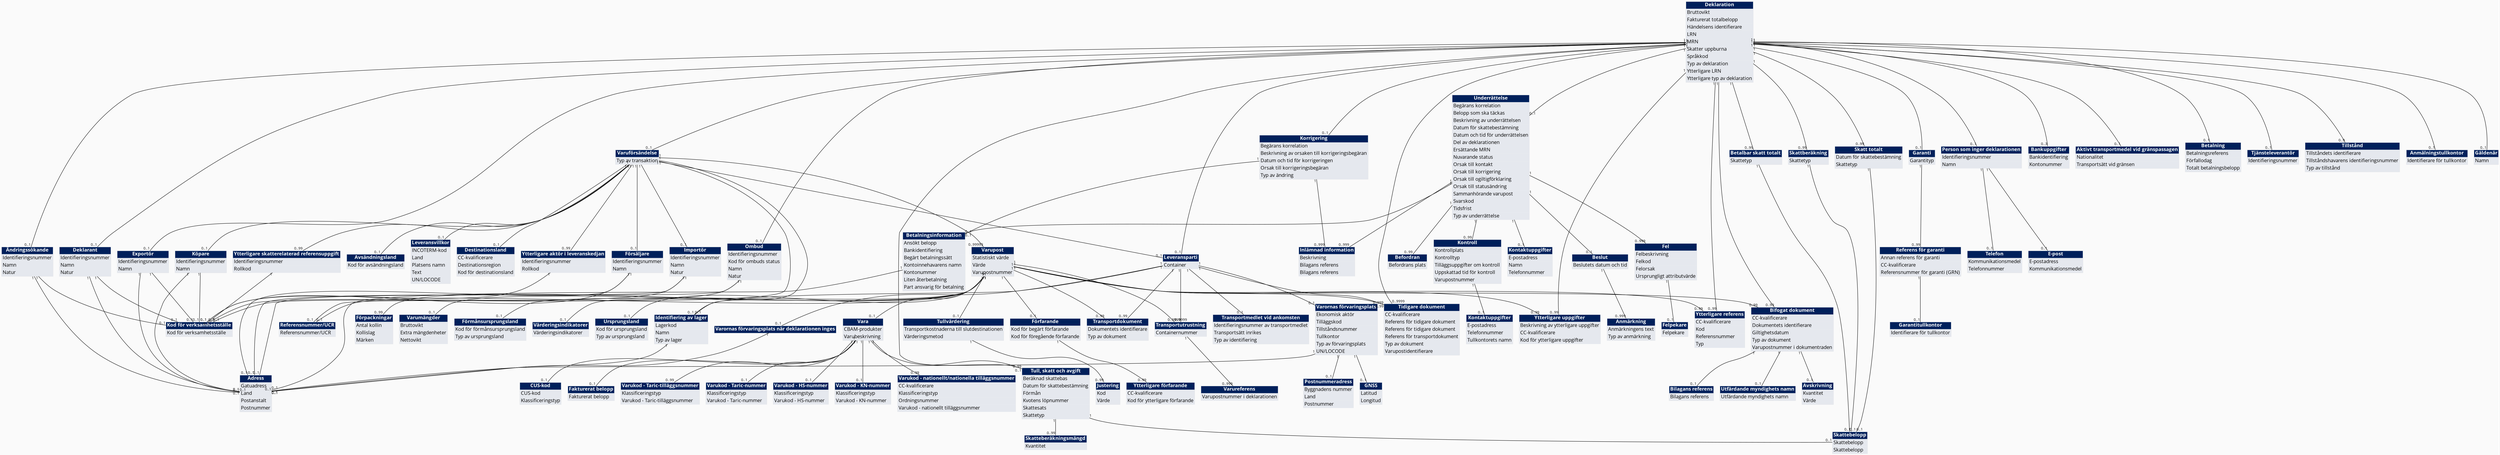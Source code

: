 Graph ClassDiagram {
bgcolor="#fafafa"
node [shape=plain, fontname="Open Sans"]
edge [fontname="Open Sans" width="2"]
"FIg-066" -- "FIg-029" [headlabel="0..1" taillabel="1" fontsize=10]
"FIg-134" -- "FIg-029" [headlabel="0..1" taillabel="1" fontsize=10]
"FIg-014" -- "FIg-037" [headlabel="0..1" taillabel="1" fontsize=10]
"FIg-014" -- "FIg-012" [headlabel="0..999" taillabel="1" fontsize=10]
"FIg-038" -- "FIg-029" [headlabel="0..1" taillabel="1" fontsize=10]
"FIg-038" -- "FIg-083" [headlabel="0..1" taillabel="1" fontsize=10]
"FIg-063" -- "FIg-083" [headlabel="0..1" taillabel="1" fontsize=10]
"FIg-063" -- "FIg-029" [headlabel="0..1" taillabel="1" fontsize=10]
"FIg-045" -- "FIg-087" [headlabel="0..1" taillabel="1" fontsize=10]
"FIg-045" -- "FIg-133" [headlabel="0..1" taillabel="1" fontsize=10]
"FIg-045" -- "FIg-086" [headlabel="0..99" taillabel="1" fontsize=10]
"FIg-045" -- "FIg-082" [headlabel="0..1" taillabel="1" fontsize=10]
"FIg-045" -- "FIg-081" [headlabel="0..1" taillabel="1" fontsize=10]
"FIg-045" -- "FIg-101" [headlabel="0..99" taillabel="1" fontsize=10]
"FIg-045" -- "FIg-047" [headlabel="0..1" taillabel="1" fontsize=10]
"FIg-045" -- "FIg-088" [headlabel="0..99" taillabel="1" fontsize=10]
"FIg-075" -- "FIg-127" [headlabel="0..1" taillabel="1" fontsize=10]
"FIg-075" -- "FIg-076" [headlabel="0..1" taillabel="1" fontsize=10]
"FIg-075" -- "FIg-073" [headlabel="0..1" taillabel="1" fontsize=10]
"FIg-075" -- "FIg-122" [headlabel="0..99" taillabel="1" fontsize=10]
"FIg-075" -- "FIg-135" [headlabel="0..999" taillabel="1" fontsize=10]
"FIg-075" -- "FIg-044" [headlabel="0..9999" taillabel="1" fontsize=10]
"FIg-075" -- "FIg-132" [headlabel="0..1" taillabel="1" fontsize=10]
"FIg-019" -- "FIg-016" [headlabel="0..1" taillabel="1" fontsize=10]
"FIg-093" -- "FIg-094" [headlabel="0..99" taillabel="1" fontsize=10]
"FIg-015" -- "FIg-011" [headlabel="0..999" taillabel="1" fontsize=10]
"FIg-036" -- "FIg-083" [headlabel="0..1" taillabel="1" fontsize=10]
"FIg-036" -- "FIg-029" [headlabel="0..1" taillabel="1" fontsize=10]
"FIg-001" -- "FIg-102" [headlabel="0..99" taillabel="1" fontsize=10]
"FIg-001" -- "FIg-111" [headlabel="0..99" taillabel="1" fontsize=10]
"FIg-001" -- "FIg-135" [headlabel="0..9999" taillabel="1" fontsize=10]
"FIg-001" -- "FIg-075" [headlabel="0..1" taillabel="1" fontsize=10]
"FIg-001" -- "FIg-038" [headlabel="0..1" taillabel="1" fontsize=10]
"FIg-001" -- "FIg-099" [headlabel="0..1" taillabel="1" fontsize=10]
"FIg-001" -- "FIg-101" [headlabel="0..1" taillabel="1" fontsize=10]
"FIg-001" -- "FIg-031" [headlabel="0..1" taillabel="1" fontsize=10]
"FIg-001" -- "FIg-053" [headlabel="0..99" taillabel="1" fontsize=10]
"FIg-001" -- "FIg-062" [headlabel="0..3" taillabel="1" fontsize=10]
"FIg-001" -- "FIg-028" [headlabel="0..1" taillabel="1" fontsize=10]
"FIg-001" -- "FIg-085" [headlabel="0..1" taillabel="1" fontsize=10]
"FIg-001" -- "FIg-033" [headlabel="0..1" taillabel="1" fontsize=10]
"FIg-001" -- "FIg-060" [headlabel="0..1" taillabel="1" fontsize=10]
"FIg-001" -- "FIg-079" [headlabel="0..1" taillabel="1" fontsize=10]
"FIg-001" -- "FIg-050" [headlabel="0..99" taillabel="1" fontsize=10]
"FIg-001" -- "FIg-014" [headlabel="0..1" taillabel="1" fontsize=10]
"FIg-001" -- "FIg-032" [headlabel="0..9" taillabel="1" fontsize=10]
"FIg-001" -- "FIg-036" [headlabel="0..1" taillabel="1" fontsize=10]
"FIg-001" -- "FIg-116" [headlabel="0..1" taillabel="1" fontsize=10]
"FIg-001" -- "FIg-119" [headlabel="0..1" taillabel="1" fontsize=10]
"FIg-001" -- "FIg-057" [headlabel="0..99" taillabel="1" fontsize=10]
"FIg-001" -- "FIg-026" [headlabel="0..1" taillabel="1" fontsize=10]
"FIg-001" -- "FIg-034" [headlabel="0..1" taillabel="1" fontsize=10]
"FIg-001" -- "FIg-136" [headlabel="0..99" taillabel="1" fontsize=10]
"FIg-101" -- "FIg-091" [headlabel="0..99" taillabel="1" fontsize=10]
"FIg-101" -- "FIg-059" [headlabel="0..1" taillabel="1" fontsize=10]
"FIg-017" -- "FIg-023" [headlabel="0..1" taillabel="1" fontsize=10]
"FIg-033" -- "FIg-083" [headlabel="0..1" taillabel="1" fontsize=10]
"FIg-033" -- "FIg-029" [headlabel="0..1" taillabel="1" fontsize=10]
"FIg-078" -- "FIg-052" [headlabel="0..99" taillabel="1" fontsize=10]
"FIg-078" -- "FIg-045" [headlabel="0..1" taillabel="1" fontsize=10]
"FIg-078" -- "FIg-102" [headlabel="0..99" taillabel="1" fontsize=10]
"FIg-078" -- "FIg-126" [headlabel="0..1" taillabel="1" fontsize=10]
"FIg-078" -- "FIg-044" [headlabel="0..9999" taillabel="1" fontsize=10]
"FIg-078" -- "FIg-100" [headlabel="0..1" taillabel="1" fontsize=10]
"FIg-078" -- "FIg-122" [headlabel="0..99" taillabel="1" fontsize=10]
"FIg-078" -- "FIg-113" [headlabel="0..1" taillabel="1" fontsize=10]
"FIg-078" -- "FIg-136" [headlabel="0..99" taillabel="1" fontsize=10]
"FIg-078" -- "FIg-093" [headlabel="0..1" taillabel="1" fontsize=10]
"FIg-078" -- "FIg-111" [headlabel="0..99" taillabel="1" fontsize=10]
"FIg-078" -- "FIg-135" [headlabel="0..99" taillabel="1" fontsize=10]
"FIg-078" -- "FIg-089" [headlabel="0..1" taillabel="1" fontsize=10]
"FIg-078" -- "FIg-103" [headlabel="0..1" taillabel="1" fontsize=10]
"FIg-078" -- "FIg-130" [headlabel="0..1" taillabel="1" fontsize=10]
"FIg-119" -- "FIg-126" [headlabel="0..1" taillabel="1" fontsize=10]
"FIg-119" -- "FIg-066" [headlabel="0..99" taillabel="1" fontsize=10]
"FIg-119" -- "FIg-071" [headlabel="0..1" taillabel="1" fontsize=10]
"FIg-119" -- "FIg-078" [headlabel="0..99999" taillabel="1" fontsize=10]
"FIg-119" -- "FIg-134" [headlabel="0..99" taillabel="1" fontsize=10]
"FIg-119" -- "FIg-125" [headlabel="0..1" taillabel="1" fontsize=10]
"FIg-119" -- "FIg-063" [headlabel="0..1" taillabel="1" fontsize=10]
"FIg-119" -- "FIg-077" [headlabel="0..1" taillabel="1" fontsize=10]
"FIg-119" -- "FIg-067" [headlabel="0..1" taillabel="1" fontsize=10]
"FIg-119" -- "FIg-092" [headlabel="0..1" taillabel="1" fontsize=10]
"FIg-119" -- "FIg-132" [headlabel="0..1" taillabel="1" fontsize=10]
"FIg-119" -- "FIg-075" [headlabel="0..1" taillabel="1" fontsize=10]
"FIg-099" -- "FIg-120" [headlabel="0..99" taillabel="1" fontsize=10]
"FIg-120" -- "FIg-004" [headlabel="0..1" taillabel="1" fontsize=10]
"FIg-132" -- "FIg-083" [headlabel="0..1" taillabel="1" fontsize=10]
"FIg-067" -- "FIg-083" [headlabel="0..1" taillabel="1" fontsize=10]
"FIg-067" -- "FIg-029" [headlabel="0..1" taillabel="1" fontsize=10]
"FIg-127" -- "FIg-131" [headlabel="0..1" taillabel="1" fontsize=10]
"FIg-127" -- "FIg-069" [headlabel="0..1" taillabel="1" fontsize=10]
"FIg-127" -- "FIg-083" [headlabel="0..1" taillabel="1" fontsize=10]
"FIg-076" -- "FIg-083" [headlabel="0..1" taillabel="1" fontsize=10]
"FIg-028" -- "FIg-019" [headlabel="0..99" taillabel="1" fontsize=10]
"FIg-028" -- "FIg-009" [headlabel="0..1" taillabel="1" fontsize=10]
"FIg-028" -- "FIg-017" [headlabel="0..999" taillabel="1" fontsize=10]
"FIg-028" -- "FIg-037" [headlabel="0..1" taillabel="1" fontsize=10]
"FIg-028" -- "FIg-024" [headlabel="0..99" taillabel="1" fontsize=10]
"FIg-028" -- "FIg-015" [headlabel="0..1" taillabel="1" fontsize=10]
"FIg-028" -- "FIg-012" [headlabel="0..999" taillabel="1" fontsize=10]
"FIg-037" -- "FIg-083" [headlabel="0..1" taillabel="1" fontsize=10]
"FIg-113" -- "FIg-097" [headlabel="0..99" taillabel="1" fontsize=10]
"FIg-026" -- "FIg-083" [headlabel="0..1" taillabel="1" fontsize=10]
"FIg-026" -- "FIg-029" [headlabel="0..1" taillabel="1" fontsize=10]
"FIg-125" -- "FIg-083" [headlabel="0..1" taillabel="1" fontsize=10]
"FIg-125" -- "FIg-029" [headlabel="0..1" taillabel="1" fontsize=10]
"FIg-031" -- "FIg-043" [headlabel="0..1" taillabel="1" fontsize=10]
"FIg-031" -- "FIg-105" [headlabel="0..1" taillabel="1" fontsize=10]
"FIg-136" -- "FIg-137" [headlabel="0..1" taillabel="1" fontsize=10]
"FIg-136" -- "FIg-108" [headlabel="0..1" taillabel="1" fontsize=10]
"FIg-136" -- "FIg-042" [headlabel="0..1" taillabel="1" fontsize=10]
"FIg-053" -- "FIg-059" [headlabel="0..1" taillabel="1" fontsize=10]
"FIg-057" -- "FIg-059" [headlabel="0..1" taillabel="1" fontsize=10]
"FIg-050" -- "FIg-059" [headlabel="0..1" taillabel="1" fontsize=10]
"FIg-044" -- "FIg-070" [headlabel="0..999" taillabel="1" fontsize=10]
"FIg-083" [label=<<table border="0" cellspacing="0" cellborder="1" color="#E3E5E9"><tr><td bgcolor="#00205B"><font color="white"><b>Adress</b></font></td></tr><tr><td bgcolor="#e5e8ee" align="left" sides="LR">Gatuadress</td></tr><tr><td bgcolor="#e5e8ee" align="left" sides="LR">Land</td></tr><tr><td bgcolor="#e5e8ee" align="left" sides="LR">Postanstalt</td></tr><tr><td bgcolor="#e5e8ee" align="left" sides="LRB">Postnummer</td></tr></table>>]
"FIg-085" [label=<<table border="0" cellspacing="0" cellborder="1" color="#E3E5E9"><tr><td bgcolor="#00205B"><font color="white"><b>Aktivt transportmedel vid gränspassagen</b></font></td></tr><tr><td bgcolor="#e5e8ee" align="left" sides="LR">Nationalitet</td></tr><tr><td bgcolor="#e5e8ee" align="left" sides="LRB">Transportsätt vid gränsen</td></tr></table>>]
"FIg-038" [label=<<table border="0" cellspacing="0" cellborder="1" color="#E3E5E9"><tr><td bgcolor="#00205B"><font color="white"><b>Ändringssökande</b></font></td></tr><tr><td bgcolor="#e5e8ee" align="left" sides="LR">Identifieringsnummer</td></tr><tr><td bgcolor="#e5e8ee" align="left" sides="LR">Namn</td></tr><tr><td bgcolor="#e5e8ee" align="left" sides="LRB">Natur</td></tr></table>>]
"FIg-116" [label=<<table border="0" cellspacing="0" cellborder="1" color="#E3E5E9"><tr><td bgcolor="#00205B"><font color="white"><b>Anmälningstullkontor</b></font></td></tr><tr><td bgcolor="#e5e8ee" align="left" sides="LRB">Identifierare för tullkontor</td></tr></table>>]
"FIg-011" [label=<<table border="0" cellspacing="0" cellborder="1" color="#E3E5E9"><tr><td bgcolor="#00205B"><font color="white"><b>Anmärkning</b></font></td></tr><tr><td bgcolor="#e5e8ee" align="left" sides="LR">Anmärkningens text</td></tr><tr><td bgcolor="#e5e8ee" align="left" sides="LRB">Typ av anmärkning</td></tr></table>>]
"FIg-071" [label=<<table border="0" cellspacing="0" cellborder="1" color="#E3E5E9"><tr><td bgcolor="#00205B"><font color="white"><b>Avsändningsland</b></font></td></tr><tr><td bgcolor="#e5e8ee" align="left" sides="LRB">Kod för avsändningsland</td></tr></table>>]
"FIg-108" [label=<<table border="0" cellspacing="0" cellborder="1" color="#E3E5E9"><tr><td bgcolor="#00205B"><font color="white"><b>Avskrivning</b></font></td></tr><tr><td bgcolor="#e5e8ee" align="left" sides="LR">Kvantitet</td></tr><tr><td bgcolor="#e5e8ee" align="left" sides="LRB">Värde</td></tr></table>>]
"FIg-062" [label=<<table border="0" cellspacing="0" cellborder="1" color="#E3E5E9"><tr><td bgcolor="#00205B"><font color="white"><b>Bankuppgifter</b></font></td></tr><tr><td bgcolor="#e5e8ee" align="left" sides="LR">Bankidentifiering</td></tr><tr><td bgcolor="#e5e8ee" align="left" sides="LRB">Kontonummer</td></tr></table>>]
"FIg-024" [label=<<table border="0" cellspacing="0" cellborder="1" color="#E3E5E9"><tr><td bgcolor="#00205B"><font color="white"><b>Befordran</b></font></td></tr><tr><td bgcolor="#e5e8ee" align="left" sides="LRB">Befordrans plats</td></tr></table>>]
"FIg-015" [label=<<table border="0" cellspacing="0" cellborder="1" color="#E3E5E9"><tr><td bgcolor="#00205B"><font color="white"><b>Beslut</b></font></td></tr><tr><td bgcolor="#e5e8ee" align="left" sides="LRB">Beslutets datum och tid</td></tr></table>>]
"FIg-057" [label=<<table border="0" cellspacing="0" cellborder="1" color="#E3E5E9"><tr><td bgcolor="#00205B"><font color="white"><b>Betalbar skatt totalt</b></font></td></tr><tr><td bgcolor="#e5e8ee" align="left" sides="LRB">Skattetyp</td></tr></table>>]
"FIg-060" [label=<<table border="0" cellspacing="0" cellborder="1" color="#E3E5E9"><tr><td bgcolor="#00205B"><font color="white"><b>Betalning</b></font></td></tr><tr><td bgcolor="#e5e8ee" align="left" sides="LR">Betalningsreferens</td></tr><tr><td bgcolor="#e5e8ee" align="left" sides="LR">Förfallodag</td></tr><tr><td bgcolor="#e5e8ee" align="left" sides="LRB">Totalt betalningsbelopp</td></tr></table>>]
"FIg-037" [label=<<table border="0" cellspacing="0" cellborder="1" color="#E3E5E9"><tr><td bgcolor="#00205B"><font color="white"><b>Betalningsinformation</b></font></td></tr><tr><td bgcolor="#e5e8ee" align="left" sides="LR">Ansökt belopp</td></tr><tr><td bgcolor="#e5e8ee" align="left" sides="LR">Bankidentifiering</td></tr><tr><td bgcolor="#e5e8ee" align="left" sides="LR">Begärt betalningssätt</td></tr><tr><td bgcolor="#e5e8ee" align="left" sides="LR">Kontoinnehavarens namn</td></tr><tr><td bgcolor="#e5e8ee" align="left" sides="LR">Kontonummer</td></tr><tr><td bgcolor="#e5e8ee" align="left" sides="LR">Liten återbetalning</td></tr><tr><td bgcolor="#e5e8ee" align="left" sides="LRB">Part ansvarig för betalning</td></tr></table>>]
"FIg-136" [label=<<table border="0" cellspacing="0" cellborder="1" color="#E3E5E9"><tr><td bgcolor="#00205B"><font color="white"><b>Bifogat dokument</b></font></td></tr><tr><td bgcolor="#e5e8ee" align="left" sides="LR">CC-kvalificerare</td></tr><tr><td bgcolor="#e5e8ee" align="left" sides="LR">Dokumentets identifierare</td></tr><tr><td bgcolor="#e5e8ee" align="left" sides="LR">Giltighetsdatum</td></tr><tr><td bgcolor="#e5e8ee" align="left" sides="LR">Typ av dokument</td></tr><tr><td bgcolor="#e5e8ee" align="left" sides="LRB">Varupostnummer i dokumentraden</td></tr></table>>]
"FIg-042" [label=<<table border="0" cellspacing="0" cellborder="1" color="#E3E5E9"><tr><td bgcolor="#00205B"><font color="white"><b>Bilagans referens</b></font></td></tr><tr><td bgcolor="#e5e8ee" align="left" sides="LRB">Bilagans referens</td></tr></table>>]
"FIg-087" [label=<<table border="0" cellspacing="0" cellborder="1" color="#E3E5E9"><tr><td bgcolor="#00205B"><font color="white"><b>CUS-kod</b></font></td></tr><tr><td bgcolor="#e5e8ee" align="left" sides="LR">CUS-kod</td></tr><tr><td bgcolor="#e5e8ee" align="left" sides="LRB">Klassificeringstyp</td></tr></table>>]
"FIg-036" [label=<<table border="0" cellspacing="0" cellborder="1" color="#E3E5E9"><tr><td bgcolor="#00205B"><font color="white"><b>Deklarant</b></font></td></tr><tr><td bgcolor="#e5e8ee" align="left" sides="LR">Identifieringsnummer</td></tr><tr><td bgcolor="#e5e8ee" align="left" sides="LR">Namn</td></tr><tr><td bgcolor="#e5e8ee" align="left" sides="LRB">Natur</td></tr></table>>]
"FIg-001" [label=<<table border="0" cellspacing="0" cellborder="1" color="#E3E5E9"><tr><td bgcolor="#00205B"><font color="white"><b>Deklaration</b></font></td></tr><tr><td bgcolor="#e5e8ee" align="left" sides="LR">Bruttovikt</td></tr><tr><td bgcolor="#e5e8ee" align="left" sides="LR">Fakturerat totalbelopp</td></tr><tr><td bgcolor="#e5e8ee" align="left" sides="LR">Händelsens identifierare</td></tr><tr><td bgcolor="#e5e8ee" align="left" sides="LR">LRN</td></tr><tr><td bgcolor="#e5e8ee" align="left" sides="LR">MRN</td></tr><tr><td bgcolor="#e5e8ee" align="left" sides="LR">Skatter uppburna</td></tr><tr><td bgcolor="#e5e8ee" align="left" sides="LR">Språkkod</td></tr><tr><td bgcolor="#e5e8ee" align="left" sides="LR">Typ av deklaration</td></tr><tr><td bgcolor="#e5e8ee" align="left" sides="LR">Ytterligare LRN</td></tr><tr><td bgcolor="#e5e8ee" align="left" sides="LRB">Ytterligare typ av deklaration</td></tr></table>>]
"FIg-092" [label=<<table border="0" cellspacing="0" cellborder="1" color="#E3E5E9"><tr><td bgcolor="#00205B"><font color="white"><b>Destinationsland</b></font></td></tr><tr><td bgcolor="#e5e8ee" align="left" sides="LR">CC-kvalificerare</td></tr><tr><td bgcolor="#e5e8ee" align="left" sides="LR">Destinationsregion</td></tr><tr><td bgcolor="#e5e8ee" align="left" sides="LRB">Kod för destinationsland</td></tr></table>>]
"FIg-105" [label=<<table border="0" cellspacing="0" cellborder="1" color="#E3E5E9"><tr><td bgcolor="#00205B"><font color="white"><b>E-post</b></font></td></tr><tr><td bgcolor="#e5e8ee" align="left" sides="LR">E-postadress</td></tr><tr><td bgcolor="#e5e8ee" align="left" sides="LRB">Kommunikationsmedel</td></tr></table>>]
"FIg-033" [label=<<table border="0" cellspacing="0" cellborder="1" color="#E3E5E9"><tr><td bgcolor="#00205B"><font color="white"><b>Exportör</b></font></td></tr><tr><td bgcolor="#e5e8ee" align="left" sides="LR">Identifieringsnummer</td></tr><tr><td bgcolor="#e5e8ee" align="left" sides="LRB">Namn</td></tr></table>>]
"FIg-133" [label=<<table border="0" cellspacing="0" cellborder="1" color="#E3E5E9"><tr><td bgcolor="#00205B"><font color="white"><b>Fakturerat belopp</b></font></td></tr><tr><td bgcolor="#e5e8ee" align="left" sides="LRB">Fakturerat belopp</td></tr></table>>]
"FIg-017" [label=<<table border="0" cellspacing="0" cellborder="1" color="#E3E5E9"><tr><td bgcolor="#00205B"><font color="white"><b>Fel</b></font></td></tr><tr><td bgcolor="#e5e8ee" align="left" sides="LR">Felbeskrivning</td></tr><tr><td bgcolor="#e5e8ee" align="left" sides="LR">Felkod</td></tr><tr><td bgcolor="#e5e8ee" align="left" sides="LR">Felorsak</td></tr><tr><td bgcolor="#e5e8ee" align="left" sides="LRB">Ursprungligt attributvärde</td></tr></table>>]
"FIg-023" [label=<<table border="0" cellspacing="0" cellborder="1" color="#E3E5E9"><tr><td bgcolor="#00205B"><font color="white"><b>Felpekare</b></font></td></tr><tr><td bgcolor="#e5e8ee" align="left" sides="LRB">Felpekare</td></tr></table>>]
"FIg-113" [label=<<table border="0" cellspacing="0" cellborder="1" color="#E3E5E9"><tr><td bgcolor="#00205B"><font color="white"><b>Förfarande</b></font></td></tr><tr><td bgcolor="#e5e8ee" align="left" sides="LR">Kod för begärt förfarande</td></tr><tr><td bgcolor="#e5e8ee" align="left" sides="LRB">Kod för föregående förfarande</td></tr></table>>]
"FIg-103" [label=<<table border="0" cellspacing="0" cellborder="1" color="#E3E5E9"><tr><td bgcolor="#00205B"><font color="white"><b>Förmånsursprungsland</b></font></td></tr><tr><td bgcolor="#e5e8ee" align="left" sides="LR">Kod för förmånsursprungsland</td></tr><tr><td bgcolor="#e5e8ee" align="left" sides="LRB">Typ av ursprungsland</td></tr></table>>]
"FIg-052" [label=<<table border="0" cellspacing="0" cellborder="1" color="#E3E5E9"><tr><td bgcolor="#00205B"><font color="white"><b>Förpackningar</b></font></td></tr><tr><td bgcolor="#e5e8ee" align="left" sides="LR">Antal kollin</td></tr><tr><td bgcolor="#e5e8ee" align="left" sides="LR">Kollislag</td></tr><tr><td bgcolor="#e5e8ee" align="left" sides="LRB">Märken</td></tr></table>>]
"FIg-125" [label=<<table border="0" cellspacing="0" cellborder="1" color="#E3E5E9"><tr><td bgcolor="#00205B"><font color="white"><b>Försäljare</b></font></td></tr><tr><td bgcolor="#e5e8ee" align="left" sides="LR">Identifieringsnummer</td></tr><tr><td bgcolor="#e5e8ee" align="left" sides="LRB">Namn</td></tr></table>>]
"FIg-034" [label=<<table border="0" cellspacing="0" cellborder="1" color="#E3E5E9"><tr><td bgcolor="#00205B"><font color="white"><b>Gäldenär</b></font></td></tr><tr><td bgcolor="#e5e8ee" align="left" sides="LRB">Namn</td></tr></table>>]
"FIg-099" [label=<<table border="0" cellspacing="0" cellborder="1" color="#E3E5E9"><tr><td bgcolor="#00205B"><font color="white"><b>Garanti</b></font></td></tr><tr><td bgcolor="#e5e8ee" align="left" sides="LRB">Garantityp</td></tr></table>>]
"FIg-004" [label=<<table border="0" cellspacing="0" cellborder="1" color="#E3E5E9"><tr><td bgcolor="#00205B"><font color="white"><b>Garantitullkontor</b></font></td></tr><tr><td bgcolor="#e5e8ee" align="left" sides="LRB">Identifierare för tullkontor</td></tr></table>>]
"FIg-069" [label=<<table border="0" cellspacing="0" cellborder="1" color="#E3E5E9"><tr><td bgcolor="#00205B"><font color="white"><b>GNSS</b></font></td></tr><tr><td bgcolor="#e5e8ee" align="left" sides="LR">Latitud</td></tr><tr><td bgcolor="#e5e8ee" align="left" sides="LRB">Longitud</td></tr></table>>]
"FIg-132" [label=<<table border="0" cellspacing="0" cellborder="1" color="#E3E5E9"><tr><td bgcolor="#00205B"><font color="white"><b>Identifiering av lager</b></font></td></tr><tr><td bgcolor="#e5e8ee" align="left" sides="LR">Lagerkod</td></tr><tr><td bgcolor="#e5e8ee" align="left" sides="LR">Namn</td></tr><tr><td bgcolor="#e5e8ee" align="left" sides="LRB">Typ av lager</td></tr></table>>]
"FIg-067" [label=<<table border="0" cellspacing="0" cellborder="1" color="#E3E5E9"><tr><td bgcolor="#00205B"><font color="white"><b>Importör</b></font></td></tr><tr><td bgcolor="#e5e8ee" align="left" sides="LR">Identifieringsnummer</td></tr><tr><td bgcolor="#e5e8ee" align="left" sides="LR">Namn</td></tr><tr><td bgcolor="#e5e8ee" align="left" sides="LRB">Natur</td></tr></table>>]
"FIg-012" [label=<<table border="0" cellspacing="0" cellborder="1" color="#E3E5E9"><tr><td bgcolor="#00205B"><font color="white"><b>Inlämnad information</b></font></td></tr><tr><td bgcolor="#e5e8ee" align="left" sides="LR">Beskrivning</td></tr><tr><td bgcolor="#e5e8ee" align="left" sides="LR">Bilagans referens</td></tr><tr><td bgcolor="#e5e8ee" align="left" sides="LR">Bilagans referens</td></tr></table>>]
"FIg-094" [label=<<table border="0" cellspacing="0" cellborder="1" color="#E3E5E9"><tr><td bgcolor="#00205B"><font color="white"><b>Justering</b></font></td></tr><tr><td bgcolor="#e5e8ee" align="left" sides="LR">Kod</td></tr><tr><td bgcolor="#e5e8ee" align="left" sides="LRB">Värde</td></tr></table>>]
"FIg-029" [label=<<table border="0" cellspacing="0" cellborder="1" color="#E3E5E9"><tr><td bgcolor="#00205B"><font color="white"><b>Kod för verksamhetsställe</b></font></td></tr><tr><td bgcolor="#e5e8ee" align="left" sides="LRB">Kod för verksamhetsställe</td></tr></table>>]
"FIg-016" [label=<<table border="0" cellspacing="0" cellborder="1" color="#E3E5E9"><tr><td bgcolor="#00205B"><font color="white"><b>Kontaktuppgifter</b></font></td></tr><tr><td bgcolor="#e5e8ee" align="left" sides="LR">E-postadress</td></tr><tr><td bgcolor="#e5e8ee" align="left" sides="LR">Telefonnummer</td></tr><tr><td bgcolor="#e5e8ee" align="left" sides="LRB">Tullkontorets namn</td></tr></table>>]
"FIg-009" [label=<<table border="0" cellspacing="0" cellborder="1" color="#E3E5E9"><tr><td bgcolor="#00205B"><font color="white"><b>Kontaktuppgifter</b></font></td></tr><tr><td bgcolor="#e5e8ee" align="left" sides="LR">E-postadress</td></tr><tr><td bgcolor="#e5e8ee" align="left" sides="LR">Namn</td></tr><tr><td bgcolor="#e5e8ee" align="left" sides="LRB">Telefonnummer</td></tr></table>>]
"FIg-019" [label=<<table border="0" cellspacing="0" cellborder="1" color="#E3E5E9"><tr><td bgcolor="#00205B"><font color="white"><b>Kontroll</b></font></td></tr><tr><td bgcolor="#e5e8ee" align="left" sides="LR">Kontrollplats</td></tr><tr><td bgcolor="#e5e8ee" align="left" sides="LR">Kontrolltyp</td></tr><tr><td bgcolor="#e5e8ee" align="left" sides="LR">Tilläggsuppgifter om kontroll</td></tr><tr><td bgcolor="#e5e8ee" align="left" sides="LR">Uppskattad tid för kontroll</td></tr><tr><td bgcolor="#e5e8ee" align="left" sides="LRB">Varupostnummer</td></tr></table>>]
"FIg-063" [label=<<table border="0" cellspacing="0" cellborder="1" color="#E3E5E9"><tr><td bgcolor="#00205B"><font color="white"><b>Köpare</b></font></td></tr><tr><td bgcolor="#e5e8ee" align="left" sides="LR">Identifieringsnummer</td></tr><tr><td bgcolor="#e5e8ee" align="left" sides="LRB">Namn</td></tr></table>>]
"FIg-014" [label=<<table border="0" cellspacing="0" cellborder="1" color="#E3E5E9"><tr><td bgcolor="#00205B"><font color="white"><b>Korrigering</b></font></td></tr><tr><td bgcolor="#e5e8ee" align="left" sides="LR">Begärans korrelation</td></tr><tr><td bgcolor="#e5e8ee" align="left" sides="LR">Beskrivning av orsaken till korrigeringsbegäran</td></tr><tr><td bgcolor="#e5e8ee" align="left" sides="LR">Datum och tid för korrigeringen</td></tr><tr><td bgcolor="#e5e8ee" align="left" sides="LR">Orsak till korrigeringsbegäran</td></tr><tr><td bgcolor="#e5e8ee" align="left" sides="LRB">Typ av ändring</td></tr></table>>]
"FIg-075" [label=<<table border="0" cellspacing="0" cellborder="1" color="#E3E5E9"><tr><td bgcolor="#00205B"><font color="white"><b>Leveransparti</b></font></td></tr><tr><td bgcolor="#e5e8ee" align="left" sides="LR">Container</td></tr></table>>]
"FIg-077" [label=<<table border="0" cellspacing="0" cellborder="1" color="#E3E5E9"><tr><td bgcolor="#00205B"><font color="white"><b>Leveransvillkor</b></font></td></tr><tr><td bgcolor="#e5e8ee" align="left" sides="LR">INCOTERM-kod</td></tr><tr><td bgcolor="#e5e8ee" align="left" sides="LR">Land</td></tr><tr><td bgcolor="#e5e8ee" align="left" sides="LR">Platsens namn</td></tr><tr><td bgcolor="#e5e8ee" align="left" sides="LR">Text</td></tr><tr><td bgcolor="#e5e8ee" align="left" sides="LRB">UN/LOCODE</td></tr></table>>]
"FIg-026" [label=<<table border="0" cellspacing="0" cellborder="1" color="#E3E5E9"><tr><td bgcolor="#00205B"><font color="white"><b>Ombud</b></font></td></tr><tr><td bgcolor="#e5e8ee" align="left" sides="LR">Identifieringsnummer</td></tr><tr><td bgcolor="#e5e8ee" align="left" sides="LR">Kod för ombuds status</td></tr><tr><td bgcolor="#e5e8ee" align="left" sides="LR">Namn</td></tr><tr><td bgcolor="#e5e8ee" align="left" sides="LR">Natur</td></tr></table>>]
"FIg-031" [label=<<table border="0" cellspacing="0" cellborder="1" color="#E3E5E9"><tr><td bgcolor="#00205B"><font color="white"><b>Person som inger deklarationen</b></font></td></tr><tr><td bgcolor="#e5e8ee" align="left" sides="LR">Identifieringsnummer</td></tr><tr><td bgcolor="#e5e8ee" align="left" sides="LR">Namn</td></tr></table>>]
"FIg-131" [label=<<table border="0" cellspacing="0" cellborder="1" color="#E3E5E9"><tr><td bgcolor="#00205B"><font color="white"><b>Postnummeradress</b></font></td></tr><tr><td bgcolor="#e5e8ee" align="left" sides="LR">Byggnadens nummer</td></tr><tr><td bgcolor="#e5e8ee" align="left" sides="LR">Land</td></tr><tr><td bgcolor="#e5e8ee" align="left" sides="LR">Postnummer</td></tr></table>>]
"FIg-120" [label=<<table border="0" cellspacing="0" cellborder="1" color="#E3E5E9"><tr><td bgcolor="#00205B"><font color="white"><b>Referens för garanti</b></font></td></tr><tr><td bgcolor="#e5e8ee" align="left" sides="LR">Annan referens för garanti</td></tr><tr><td bgcolor="#e5e8ee" align="left" sides="LR">CC-kvalificerare</td></tr><tr><td bgcolor="#e5e8ee" align="left" sides="LRB">Referensnummer för garanti (GRN)</td></tr></table>>]
"FIg-126" [label=<<table border="0" cellspacing="0" cellborder="1" color="#E3E5E9"><tr><td bgcolor="#00205B"><font color="white"><b>Referensnummer/UCR</b></font></td></tr><tr><td bgcolor="#e5e8ee" align="left" sides="LRB">Referensnummer/UCR</td></tr></table>>]
"FIg-050" [label=<<table border="0" cellspacing="0" cellborder="1" color="#E3E5E9"><tr><td bgcolor="#00205B"><font color="white"><b>Skatt totalt</b></font></td></tr><tr><td bgcolor="#e5e8ee" align="left" sides="LR">Datum för skattebestämning</td></tr><tr><td bgcolor="#e5e8ee" align="left" sides="LRB">Skattetyp</td></tr></table>>]
"FIg-053" [label=<<table border="0" cellspacing="0" cellborder="1" color="#E3E5E9"><tr><td bgcolor="#00205B"><font color="white"><b>Skattberäkning</b></font></td></tr><tr><td bgcolor="#e5e8ee" align="left" sides="LRB">Skattetyp</td></tr></table>>]
"FIg-059" [label=<<table border="0" cellspacing="0" cellborder="1" color="#E3E5E9"><tr><td bgcolor="#00205B"><font color="white"><b>Skattebelopp</b></font></td></tr><tr><td bgcolor="#e5e8ee" align="left" sides="LR">Skattebelopp</td></tr><tr><td bgcolor="#e5e8ee" align="left" sides="LR">Skattebelopp</td></tr></table>>]
"FIg-091" [label=<<table border="0" cellspacing="0" cellborder="1" color="#E3E5E9"><tr><td bgcolor="#00205B"><font color="white"><b>Skatteberäkningsmängd</b></font></td></tr><tr><td bgcolor="#e5e8ee" align="left" sides="LR">Kvantitet</td></tr></table>>]
"FIg-043" [label=<<table border="0" cellspacing="0" cellborder="1" color="#E3E5E9"><tr><td bgcolor="#00205B"><font color="white"><b>Telefon</b></font></td></tr><tr><td bgcolor="#e5e8ee" align="left" sides="LR">Kommunikationsmedel</td></tr><tr><td bgcolor="#e5e8ee" align="left" sides="LRB">Telefonnummer</td></tr></table>>]
"FIg-135" [label=<<table border="0" cellspacing="0" cellborder="1" color="#E3E5E9"><tr><td bgcolor="#00205B"><font color="white"><b>Tidigare dokument</b></font></td></tr><tr><td bgcolor="#e5e8ee" align="left" sides="LR">CC-kvalificerare</td></tr><tr><td bgcolor="#e5e8ee" align="left" sides="LR">Referens för tidigare dokument</td></tr><tr><td bgcolor="#e5e8ee" align="left" sides="LR">Referens för tidigare dokument</td></tr><tr><td bgcolor="#e5e8ee" align="left" sides="LR">Referens för transportdokument</td></tr><tr><td bgcolor="#e5e8ee" align="left" sides="LR">Typ av dokument</td></tr><tr><td bgcolor="#e5e8ee" align="left" sides="LRB">Varupostidentifierare</td></tr></table>>]
"FIg-032" [label=<<table border="0" cellspacing="0" cellborder="1" color="#E3E5E9"><tr><td bgcolor="#00205B"><font color="white"><b>Tillstånd</b></font></td></tr><tr><td bgcolor="#e5e8ee" align="left" sides="LR">Tillståndets identifierare</td></tr><tr><td bgcolor="#e5e8ee" align="left" sides="LR">Tillståndshavarens identifieringsnummer</td></tr><tr><td bgcolor="#e5e8ee" align="left" sides="LRB">Typ av tillstånd</td></tr></table>>]
"FIg-079" [label=<<table border="0" cellspacing="0" cellborder="1" color="#E3E5E9"><tr><td bgcolor="#00205B"><font color="white"><b>Tjänsteleverantör</b></font></td></tr><tr><td bgcolor="#e5e8ee" align="left" sides="LR">Identifieringsnummer</td></tr></table>>]
"FIg-122" [label=<<table border="0" cellspacing="0" cellborder="1" color="#E3E5E9"><tr><td bgcolor="#00205B"><font color="white"><b>Transportdokument</b></font></td></tr><tr><td bgcolor="#e5e8ee" align="left" sides="LR">Dokumentets identifierare</td></tr><tr><td bgcolor="#e5e8ee" align="left" sides="LRB">Typ av dokument</td></tr></table>>]
"FIg-073" [label=<<table border="0" cellspacing="0" cellborder="1" color="#E3E5E9"><tr><td bgcolor="#00205B"><font color="white"><b>Transportmedlet vid ankomsten</b></font></td></tr><tr><td bgcolor="#e5e8ee" align="left" sides="LR">Identifieringsnummer av transportmedlet</td></tr><tr><td bgcolor="#e5e8ee" align="left" sides="LR">Transportsätt inrikes</td></tr><tr><td bgcolor="#e5e8ee" align="left" sides="LRB">Typ av identifiering</td></tr></table>>]
"FIg-044" [label=<<table border="0" cellspacing="0" cellborder="1" color="#E3E5E9"><tr><td bgcolor="#00205B"><font color="white"><b>Transportutrustning</b></font></td></tr><tr><td bgcolor="#e5e8ee" align="left" sides="LR">Containernummer</td></tr></table>>]
"FIg-101" [label=<<table border="0" cellspacing="0" cellborder="1" color="#E3E5E9"><tr><td bgcolor="#00205B"><font color="white"><b>Tull, skatt och avgift</b></font></td></tr><tr><td bgcolor="#e5e8ee" align="left" sides="LR">Beräknad skattebas</td></tr><tr><td bgcolor="#e5e8ee" align="left" sides="LR">Datum för skattebestämning</td></tr><tr><td bgcolor="#e5e8ee" align="left" sides="LR">Förmån</td></tr><tr><td bgcolor="#e5e8ee" align="left" sides="LR">Kvotens löpnummer</td></tr><tr><td bgcolor="#e5e8ee" align="left" sides="LR">Skattesats</td></tr><tr><td bgcolor="#e5e8ee" align="left" sides="LR">Skattetyp</td></tr></table>>]
"FIg-093" [label=<<table border="0" cellspacing="0" cellborder="1" color="#E3E5E9"><tr><td bgcolor="#00205B"><font color="white"><b>Tullvärdering</b></font></td></tr><tr><td bgcolor="#e5e8ee" align="left" sides="LR">Transportkostnaderna till slutdestinationen</td></tr><tr><td bgcolor="#e5e8ee" align="left" sides="LRB">Värderingsmetod</td></tr></table>>]
"FIg-028" [label=<<table border="0" cellspacing="0" cellborder="1" color="#E3E5E9"><tr><td bgcolor="#00205B"><font color="white"><b>Underrättelse</b></font></td></tr><tr><td bgcolor="#e5e8ee" align="left" sides="LR">Begärans korrelation</td></tr><tr><td bgcolor="#e5e8ee" align="left" sides="LR">Belopp som ska täckas</td></tr><tr><td bgcolor="#e5e8ee" align="left" sides="LR">Beskrivning av underrättelsen</td></tr><tr><td bgcolor="#e5e8ee" align="left" sides="LR">Datum för skattebestämning</td></tr><tr><td bgcolor="#e5e8ee" align="left" sides="LR">Datum och tid för underrättelsen</td></tr><tr><td bgcolor="#e5e8ee" align="left" sides="LR">Del av deklarationen</td></tr><tr><td bgcolor="#e5e8ee" align="left" sides="LR">Ersättande MRN</td></tr><tr><td bgcolor="#e5e8ee" align="left" sides="LR">Nuvarande status</td></tr><tr><td bgcolor="#e5e8ee" align="left" sides="LR">Orsak till kontakt</td></tr><tr><td bgcolor="#e5e8ee" align="left" sides="LR">Orsak till korrigering</td></tr><tr><td bgcolor="#e5e8ee" align="left" sides="LR">Orsak till ogiltigförklaring</td></tr><tr><td bgcolor="#e5e8ee" align="left" sides="LR">Orsak till statusändring</td></tr><tr><td bgcolor="#e5e8ee" align="left" sides="LR">Sammanhörande varupost</td></tr><tr><td bgcolor="#e5e8ee" align="left" sides="LR">Svarskod</td></tr><tr><td bgcolor="#e5e8ee" align="left" sides="LR">Tidsfrist</td></tr><tr><td bgcolor="#e5e8ee" align="left" sides="LR">Typ av underrättelse</td></tr></table>>]
"FIg-100" [label=<<table border="0" cellspacing="0" cellborder="1" color="#E3E5E9"><tr><td bgcolor="#00205B"><font color="white"><b>Ursprungsland</b></font></td></tr><tr><td bgcolor="#e5e8ee" align="left" sides="LR">Kod för ursprungsland</td></tr><tr><td bgcolor="#e5e8ee" align="left" sides="LR">Typ av ursprungsland</td></tr></table>>]
"FIg-137" [label=<<table border="0" cellspacing="0" cellborder="1" color="#E3E5E9"><tr><td bgcolor="#00205B"><font color="white"><b>Utfärdande myndighets namn</b></font></td></tr><tr><td bgcolor="#e5e8ee" align="left" sides="LRB">Utfärdande myndighets namn</td></tr></table>>]
"FIg-045" [label=<<table border="0" cellspacing="0" cellborder="1" color="#E3E5E9"><tr><td bgcolor="#00205B"><font color="white"><b>Vara</b></font></td></tr><tr><td bgcolor="#e5e8ee" align="left" sides="LR">CBAM-produkter</td></tr><tr><td bgcolor="#e5e8ee" align="left" sides="LRB">Varubeskrivning</td></tr></table>>]
"FIg-130" [label=<<table border="0" cellspacing="0" cellborder="1" color="#E3E5E9"><tr><td bgcolor="#00205B"><font color="white"><b>Värderingsindikatorer</b></font></td></tr><tr><td bgcolor="#e5e8ee" align="left" sides="LRB">Värderingsindikatorer</td></tr></table>>]
"FIg-127" [label=<<table border="0" cellspacing="0" cellborder="1" color="#E3E5E9"><tr><td bgcolor="#00205B"><font color="white"><b>Varornas förvaringsplats</b></font></td></tr><tr><td bgcolor="#e5e8ee" align="left" sides="LR">Ekonomisk aktör</td></tr><tr><td bgcolor="#e5e8ee" align="left" sides="LR">Tilläggskod</td></tr><tr><td bgcolor="#e5e8ee" align="left" sides="LR">Tillståndsnummer</td></tr><tr><td bgcolor="#e5e8ee" align="left" sides="LR">Tullkontor</td></tr><tr><td bgcolor="#e5e8ee" align="left" sides="LR">Typ av förvaringsplats</td></tr><tr><td bgcolor="#e5e8ee" align="left" sides="LR">UN/LOCODE</td></tr></table>>]
"FIg-076" [label=<<table border="0" cellspacing="0" cellborder="1" color="#E3E5E9"><tr><td bgcolor="#00205B"><font color="white"><b>Varornas förvaringsplats när deklarationen inges</b></font></td></tr></table>>]
"FIg-119" [label=<<table border="0" cellspacing="0" cellborder="1" color="#E3E5E9"><tr><td bgcolor="#00205B"><font color="white"><b>Varuförsändelse</b></font></td></tr><tr><td bgcolor="#e5e8ee" align="left" sides="LR">Typ av transaktion</td></tr></table>>]
"FIg-081" [label=<<table border="0" cellspacing="0" cellborder="1" color="#E3E5E9"><tr><td bgcolor="#00205B"><font color="white"><b>Varukod - HS-nummer</b></font></td></tr><tr><td bgcolor="#e5e8ee" align="left" sides="LR">Klassificeringstyp</td></tr><tr><td bgcolor="#e5e8ee" align="left" sides="LR">Varukod - HS-nummer</td></tr></table>>]
"FIg-047" [label=<<table border="0" cellspacing="0" cellborder="1" color="#E3E5E9"><tr><td bgcolor="#00205B"><font color="white"><b>Varukod - KN-nummer</b></font></td></tr><tr><td bgcolor="#e5e8ee" align="left" sides="LR">Klassificeringstyp</td></tr><tr><td bgcolor="#e5e8ee" align="left" sides="LR">Varukod - KN-nummer</td></tr></table>>]
"FIg-088" [label=<<table border="0" cellspacing="0" cellborder="1" color="#E3E5E9"><tr><td bgcolor="#00205B"><font color="white"><b>Varukod - nationellt/nationella tilläggsnummer</b></font></td></tr><tr><td bgcolor="#e5e8ee" align="left" sides="LR">CC-kvalificerare</td></tr><tr><td bgcolor="#e5e8ee" align="left" sides="LR">Klassificeringstyp</td></tr><tr><td bgcolor="#e5e8ee" align="left" sides="LR">Ordningsnummer</td></tr><tr><td bgcolor="#e5e8ee" align="left" sides="LR">Varukod - nationellt tilläggsnummer</td></tr></table>>]
"FIg-082" [label=<<table border="0" cellspacing="0" cellborder="1" color="#E3E5E9"><tr><td bgcolor="#00205B"><font color="white"><b>Varukod - Taric-nummer</b></font></td></tr><tr><td bgcolor="#e5e8ee" align="left" sides="LR">Klassificeringstyp</td></tr><tr><td bgcolor="#e5e8ee" align="left" sides="LR">Varukod - Taric-nummer</td></tr></table>>]
"FIg-086" [label=<<table border="0" cellspacing="0" cellborder="1" color="#E3E5E9"><tr><td bgcolor="#00205B"><font color="white"><b>Varukod - Taric-tilläggsnummer</b></font></td></tr><tr><td bgcolor="#e5e8ee" align="left" sides="LR">Klassificeringstyp</td></tr><tr><td bgcolor="#e5e8ee" align="left" sides="LR">Varukod - Taric-tilläggsnummer</td></tr></table>>]
"FIg-089" [label=<<table border="0" cellspacing="0" cellborder="1" color="#E3E5E9"><tr><td bgcolor="#00205B"><font color="white"><b>Varumängder</b></font></td></tr><tr><td bgcolor="#e5e8ee" align="left" sides="LR">Bruttovikt</td></tr><tr><td bgcolor="#e5e8ee" align="left" sides="LR">Extra mängdenheter</td></tr><tr><td bgcolor="#e5e8ee" align="left" sides="LR">Nettovikt</td></tr></table>>]
"FIg-078" [label=<<table border="0" cellspacing="0" cellborder="1" color="#E3E5E9"><tr><td bgcolor="#00205B"><font color="white"><b>Varupost</b></font></td></tr><tr><td bgcolor="#e5e8ee" align="left" sides="LR">Statistiskt värde</td></tr><tr><td bgcolor="#e5e8ee" align="left" sides="LR">Värde</td></tr><tr><td bgcolor="#e5e8ee" align="left" sides="LRB">Varupostnummer</td></tr></table>>]
"FIg-070" [label=<<table border="0" cellspacing="0" cellborder="1" color="#E3E5E9"><tr><td bgcolor="#00205B"><font color="white"><b>Varureferens</b></font></td></tr><tr><td bgcolor="#e5e8ee" align="left" sides="LR">Varupostnummer i deklarationen</td></tr></table>>]
"FIg-134" [label=<<table border="0" cellspacing="0" cellborder="1" color="#E3E5E9"><tr><td bgcolor="#00205B"><font color="white"><b>Ytterligare aktör i leveranskedjan</b></font></td></tr><tr><td bgcolor="#e5e8ee" align="left" sides="LR">Identifieringsnummer</td></tr><tr><td bgcolor="#e5e8ee" align="left" sides="LR">Rollkod</td></tr></table>>]
"FIg-097" [label=<<table border="0" cellspacing="0" cellborder="1" color="#E3E5E9"><tr><td bgcolor="#00205B"><font color="white"><b>Ytterligare förfarande</b></font></td></tr><tr><td bgcolor="#e5e8ee" align="left" sides="LR">CC-kvalificerare</td></tr><tr><td bgcolor="#e5e8ee" align="left" sides="LR">Kod för ytterligare förfarande</td></tr></table>>]
"FIg-111" [label=<<table border="0" cellspacing="0" cellborder="1" color="#E3E5E9"><tr><td bgcolor="#00205B"><font color="white"><b>Ytterligare referens</b></font></td></tr><tr><td bgcolor="#e5e8ee" align="left" sides="LR">CC-kvalificerare</td></tr><tr><td bgcolor="#e5e8ee" align="left" sides="LR">Kod</td></tr><tr><td bgcolor="#e5e8ee" align="left" sides="LR">Referensnummer</td></tr><tr><td bgcolor="#e5e8ee" align="left" sides="LR">Typ</td></tr></table>>]
"FIg-066" [label=<<table border="0" cellspacing="0" cellborder="1" color="#E3E5E9"><tr><td bgcolor="#00205B"><font color="white"><b>Ytterligare skatterelaterad referensuppgift</b></font></td></tr><tr><td bgcolor="#e5e8ee" align="left" sides="LR">Identifieringsnummer</td></tr><tr><td bgcolor="#e5e8ee" align="left" sides="LR">Rollkod</td></tr></table>>]
"FIg-102" [label=<<table border="0" cellspacing="0" cellborder="1" color="#E3E5E9"><tr><td bgcolor="#00205B"><font color="white"><b>Ytterligare uppgifter</b></font></td></tr><tr><td bgcolor="#e5e8ee" align="left" sides="LR">Beskrivning av ytterligare uppgifter</td></tr><tr><td bgcolor="#e5e8ee" align="left" sides="LR">CC-kvalificerare</td></tr><tr><td bgcolor="#e5e8ee" align="left" sides="LR">Kod för ytterligare uppgifter</td></tr></table>>]
}
